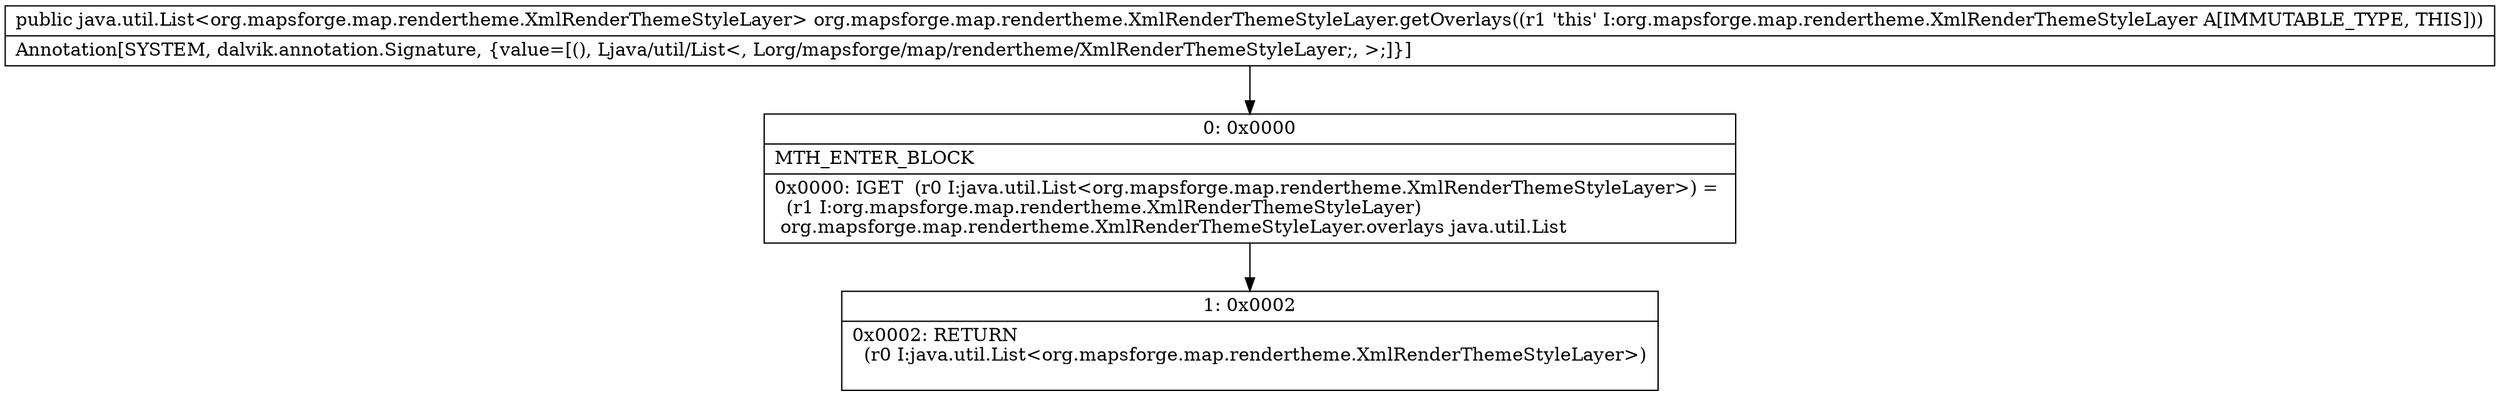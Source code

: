 digraph "CFG fororg.mapsforge.map.rendertheme.XmlRenderThemeStyleLayer.getOverlays()Ljava\/util\/List;" {
Node_0 [shape=record,label="{0\:\ 0x0000|MTH_ENTER_BLOCK\l|0x0000: IGET  (r0 I:java.util.List\<org.mapsforge.map.rendertheme.XmlRenderThemeStyleLayer\>) = \l  (r1 I:org.mapsforge.map.rendertheme.XmlRenderThemeStyleLayer)\l org.mapsforge.map.rendertheme.XmlRenderThemeStyleLayer.overlays java.util.List \l}"];
Node_1 [shape=record,label="{1\:\ 0x0002|0x0002: RETURN  \l  (r0 I:java.util.List\<org.mapsforge.map.rendertheme.XmlRenderThemeStyleLayer\>)\l \l}"];
MethodNode[shape=record,label="{public java.util.List\<org.mapsforge.map.rendertheme.XmlRenderThemeStyleLayer\> org.mapsforge.map.rendertheme.XmlRenderThemeStyleLayer.getOverlays((r1 'this' I:org.mapsforge.map.rendertheme.XmlRenderThemeStyleLayer A[IMMUTABLE_TYPE, THIS]))  | Annotation[SYSTEM, dalvik.annotation.Signature, \{value=[(), Ljava\/util\/List\<, Lorg\/mapsforge\/map\/rendertheme\/XmlRenderThemeStyleLayer;, \>;]\}]\l}"];
MethodNode -> Node_0;
Node_0 -> Node_1;
}

